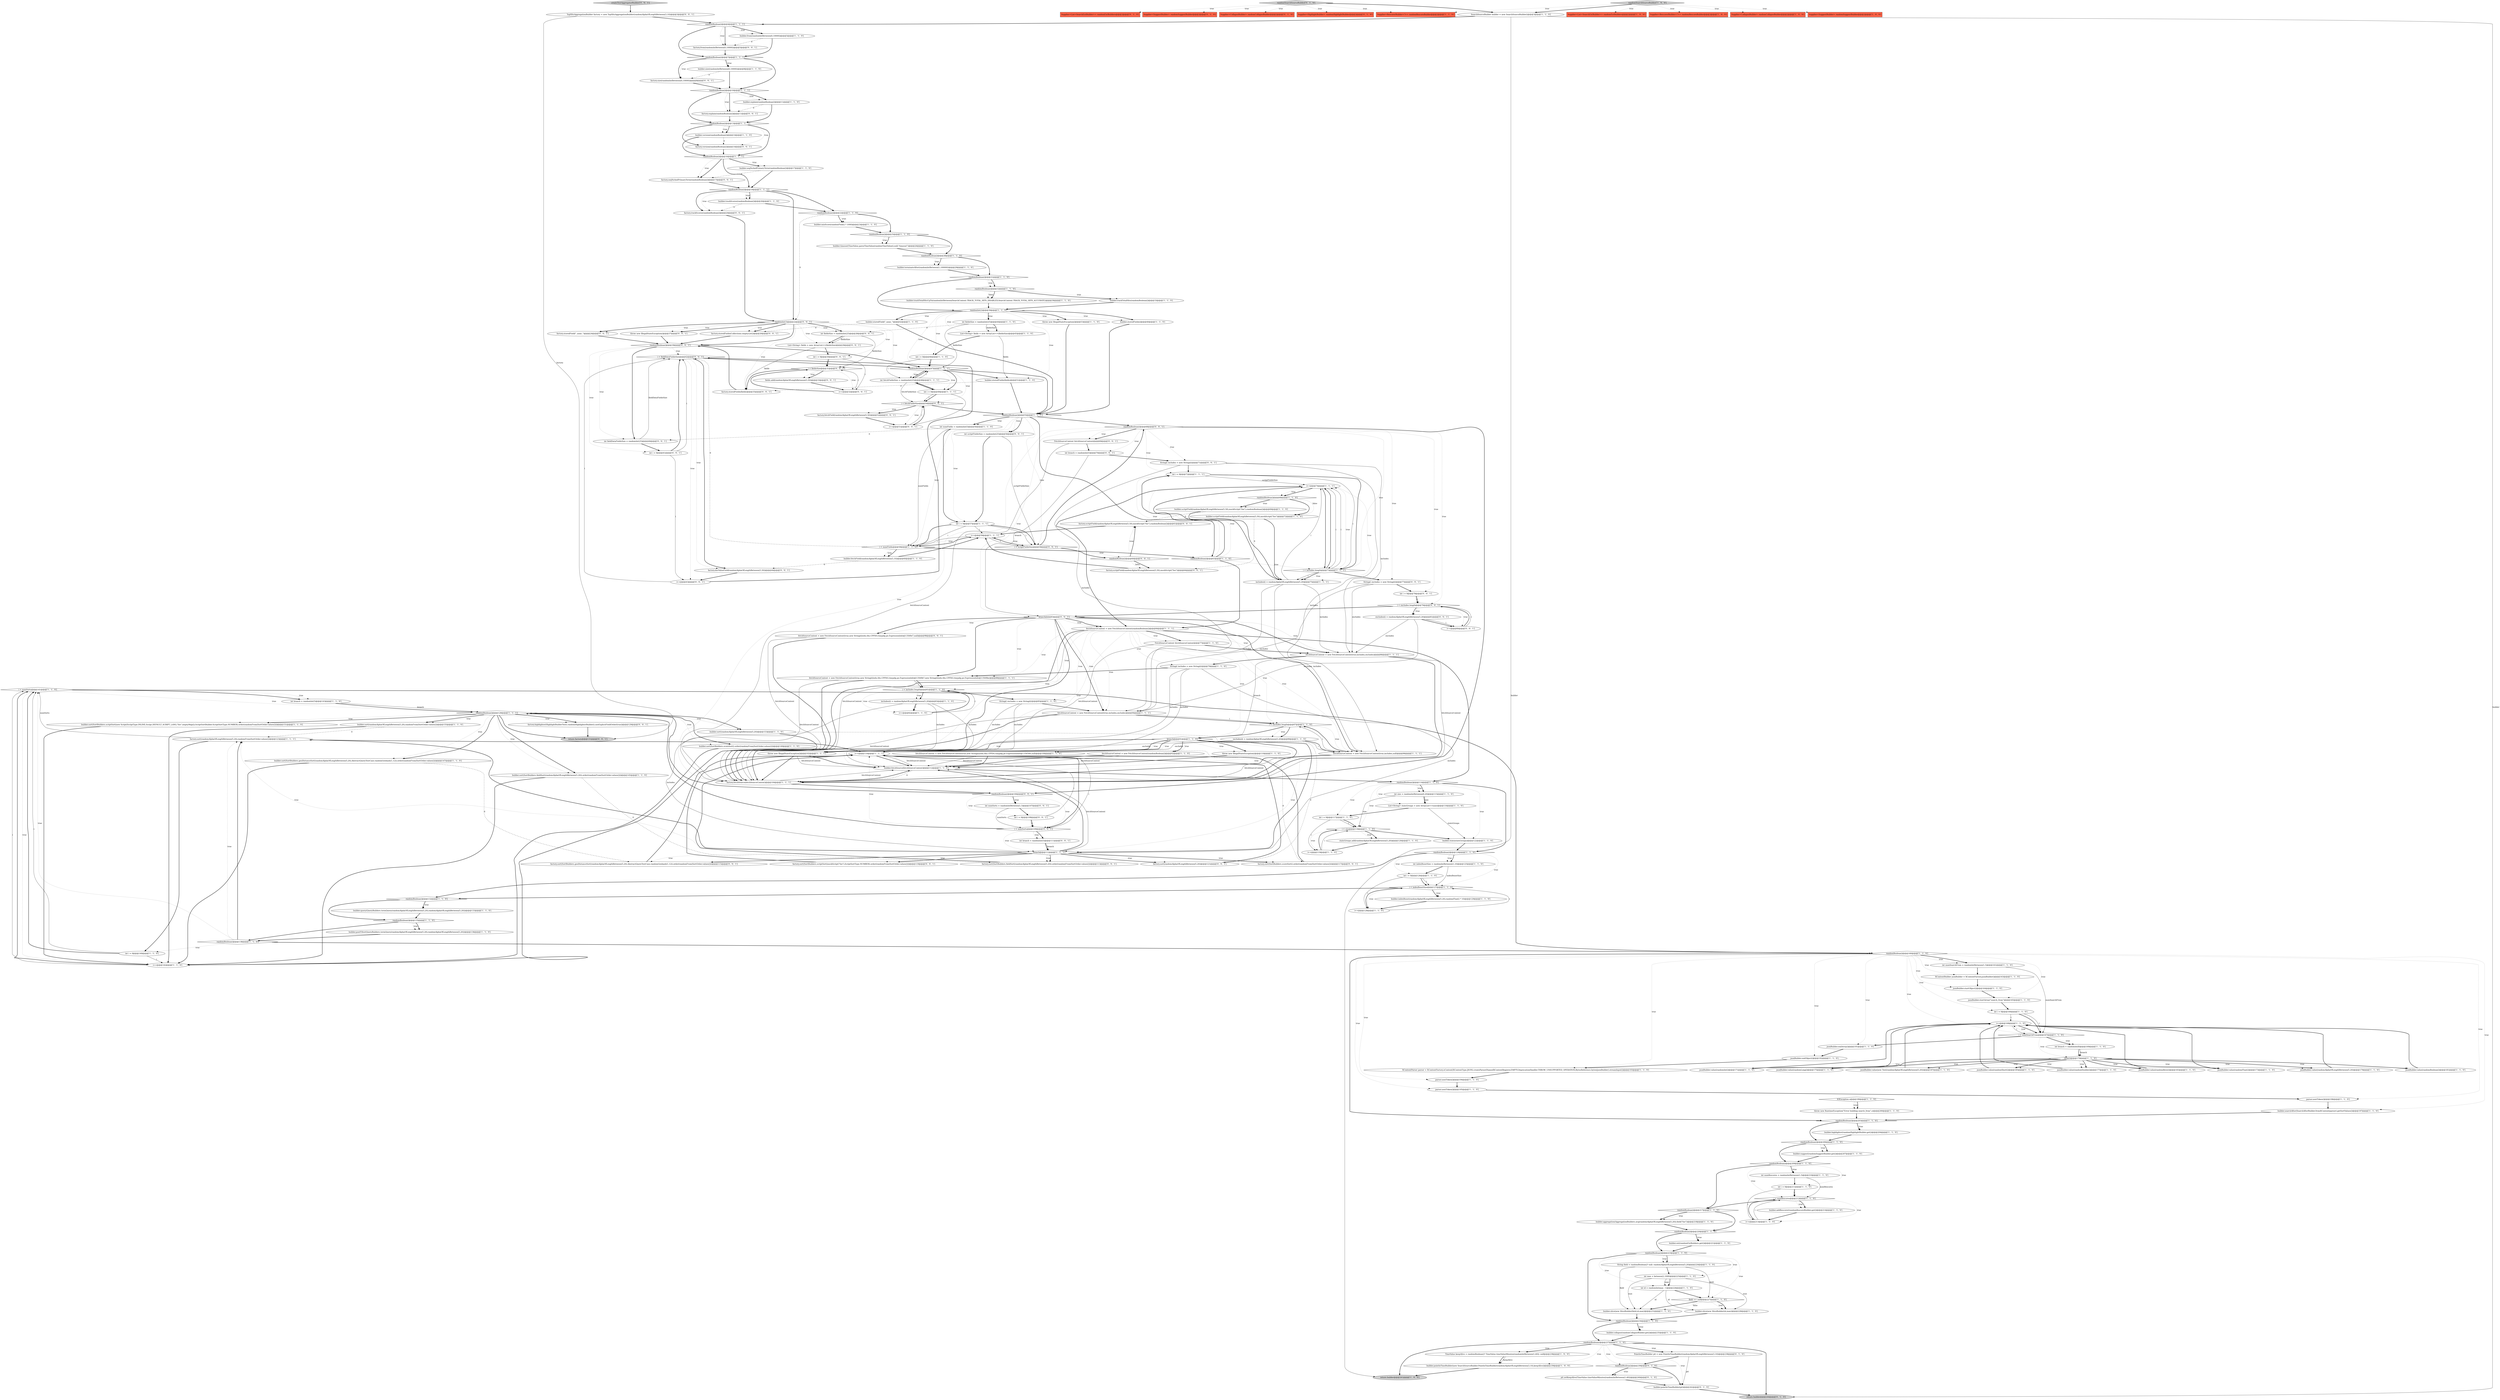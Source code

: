 digraph {
2 [style = filled, label = "i < numSorts@@@141@@@['1', '1', '0']", fillcolor = white, shape = diamond image = "AAA0AAABBB1BBB"];
66 [style = filled, label = "return builder@@@241@@@['1', '0', '0']", fillcolor = lightgray, shape = ellipse image = "AAA0AAABBB1BBB"];
102 [style = filled, label = "int i = 0@@@117@@@['1', '1', '0']", fillcolor = white, shape = ellipse image = "AAA0AAABBB1BBB"];
8 [style = filled, label = "jsonBuilder.value(randomShort())@@@185@@@['1', '1', '0']", fillcolor = white, shape = ellipse image = "AAA0AAABBB1BBB"];
80 [style = filled, label = "randomBoolean()@@@203@@@['1', '1', '0']", fillcolor = white, shape = diamond image = "AAA0AAABBB1BBB"];
108 [style = filled, label = "builder.timeout(TimeValue.parseTimeValue(randomTimeValue(),null,\"timeout\"))@@@26@@@['1', '1', '0']", fillcolor = white, shape = ellipse image = "AAA0AAABBB1BBB"];
90 [style = filled, label = "includes(i( = randomAlphaOfLengthBetween(5,20)@@@83@@@['1', '1', '0']", fillcolor = white, shape = ellipse image = "AAA0AAABBB1BBB"];
184 [style = filled, label = "throw new IllegalStateException()@@@37@@@['0', '0', '1']", fillcolor = white, shape = ellipse image = "AAA0AAABBB3BBB"];
52 [style = filled, label = "builder.explain(randomBoolean())@@@11@@@['1', '1', '0']", fillcolor = white, shape = ellipse image = "AAA0AAABBB1BBB"];
63 [style = filled, label = "int i = 0@@@72@@@['1', '1', '1']", fillcolor = white, shape = ellipse image = "AAA0AAABBB1BBB"];
164 [style = filled, label = "Supplier<HighlightBuilder> randomHighlightBuilder@@@2@@@['0', '1', '0']", fillcolor = tomato, shape = box image = "AAA0AAABBB2BBB"];
101 [style = filled, label = "throw new IllegalStateException()@@@110@@@['1', '1', '0']", fillcolor = white, shape = ellipse image = "AAA0AAABBB1BBB"];
157 [style = filled, label = "randomBoolean()@@@138@@@['1', '1', '0']", fillcolor = white, shape = diamond image = "AAA0AAABBB1BBB"];
148 [style = filled, label = "randomBoolean()@@@55@@@['1', '1', '1']", fillcolor = white, shape = diamond image = "AAA0AAABBB1BBB"];
31 [style = filled, label = "randomBoolean()@@@13@@@['1', '1', '1']", fillcolor = white, shape = diamond image = "AAA0AAABBB1BBB"];
142 [style = filled, label = "jsonBuilder.endArray()@@@191@@@['1', '1', '0']", fillcolor = white, shape = ellipse image = "AAA0AAABBB1BBB"];
105 [style = filled, label = "branch@@@91@@@['1', '1', '0']", fillcolor = white, shape = diamond image = "AAA0AAABBB1BBB"];
141 [style = filled, label = "List<String> statsGroups = new ArrayList<>(size)@@@116@@@['1', '1', '0']", fillcolor = white, shape = ellipse image = "AAA0AAABBB1BBB"];
70 [style = filled, label = "jsonBuilder.value(randomFloat())@@@173@@@['1', '1', '0']", fillcolor = white, shape = ellipse image = "AAA0AAABBB1BBB"];
193 [style = filled, label = "factory.sort(randomAlphaOfLengthBetween(5,20))@@@121@@@['0', '0', '1']", fillcolor = white, shape = ellipse image = "AAA0AAABBB3BBB"];
19 [style = filled, label = "int i = 0@@@211@@@['1', '1', '0']", fillcolor = white, shape = ellipse image = "AAA0AAABBB1BBB"];
171 [style = filled, label = "builder.pointInTimeBuilder(pit)@@@242@@@['0', '1', '0']", fillcolor = white, shape = ellipse image = "AAA1AAABBB2BBB"];
78 [style = filled, label = "i < size@@@118@@@['1', '1', '0']", fillcolor = white, shape = diamond image = "AAA0AAABBB1BBB"];
10 [style = filled, label = "builder.sort(SortBuilders.scriptSort(new Script(ScriptType.INLINE,Script.DEFAULT_SCRIPT_LANG,\"foo\",emptyMap()),ScriptSortBuilder.ScriptSortType.NUMBER).order(randomFrom(SortOrder.values())))@@@151@@@['1', '1', '0']", fillcolor = white, shape = ellipse image = "AAA0AAABBB1BBB"];
194 [style = filled, label = "int fieldsSize = randomInt(25)@@@28@@@['0', '0', '1']", fillcolor = white, shape = ellipse image = "AAA0AAABBB3BBB"];
43 [style = filled, label = "i++@@@59@@@['1', '1', '1']", fillcolor = white, shape = ellipse image = "AAA0AAABBB1BBB"];
181 [style = filled, label = "factory.storedFields(fields)@@@35@@@['0', '0', '1']", fillcolor = white, shape = ellipse image = "AAA0AAABBB3BBB"];
173 [style = filled, label = "excludes(i( = randomAlphaOfLengthBetween(5,20)@@@81@@@['0', '0', '1']", fillcolor = white, shape = ellipse image = "AAA0AAABBB3BBB"];
18 [style = filled, label = "builder.fetchSource(fetchSourceContext)@@@112@@@['1', '1', '0']", fillcolor = white, shape = ellipse image = "AAA0AAABBB1BBB"];
199 [style = filled, label = "randomBoolean()@@@68@@@['0', '0', '1']", fillcolor = white, shape = diamond image = "AAA0AAABBB3BBB"];
71 [style = filled, label = "parser.nextToken()@@@195@@@['1', '1', '0']", fillcolor = white, shape = ellipse image = "AAA0AAABBB1BBB"];
124 [style = filled, label = "fetchSourceContext = new FetchSourceContext(randomBoolean())@@@84@@@['1', '1', '1']", fillcolor = white, shape = ellipse image = "AAA0AAABBB1BBB"];
180 [style = filled, label = "i < fieldDataFieldsSize@@@42@@@['0', '0', '1']", fillcolor = white, shape = diamond image = "AAA0AAABBB3BBB"];
203 [style = filled, label = "factory.scriptField(randomAlphaOfLengthBetween(5,50),mockScript(\"foo\"))@@@64@@@['0', '0', '1']", fillcolor = white, shape = ellipse image = "AAA0AAABBB3BBB"];
216 [style = filled, label = "factory.docValueField(randomAlphaOfLengthBetween(5,50))@@@44@@@['0', '0', '1']", fillcolor = white, shape = ellipse image = "AAA0AAABBB3BBB"];
30 [style = filled, label = "randomBoolean()@@@10@@@['1', '1', '1']", fillcolor = white, shape = diamond image = "AAA0AAABBB1BBB"];
65 [style = filled, label = "randomBoolean()@@@220@@@['1', '1', '0']", fillcolor = white, shape = diamond image = "AAA0AAABBB1BBB"];
169 [style = filled, label = "randomSearchSourceBuilder['0', '1', '0']", fillcolor = lightgray, shape = diamond image = "AAA0AAABBB2BBB"];
29 [style = filled, label = "i < excludes.length@@@87@@@['1', '1', '0']", fillcolor = white, shape = diamond image = "AAA0AAABBB1BBB"];
226 [style = filled, label = "i++@@@32@@@['0', '0', '1']", fillcolor = white, shape = ellipse image = "AAA0AAABBB3BBB"];
119 [style = filled, label = "randomBoolean()@@@31@@@['1', '1', '0']", fillcolor = white, shape = diamond image = "AAA0AAABBB1BBB"];
91 [style = filled, label = "Supplier<List<SearchExtBuilder>> randomExtBuilders@@@2@@@['1', '0', '0']", fillcolor = tomato, shape = box image = "AAA0AAABBB1BBB"];
21 [style = filled, label = "int i = 0@@@166@@@['1', '1', '0']", fillcolor = white, shape = ellipse image = "AAA0AAABBB1BBB"];
98 [style = filled, label = "randomBoolean()@@@128@@@['1', '1', '1']", fillcolor = white, shape = diamond image = "AAA0AAABBB1BBB"];
150 [style = filled, label = "builder.addRescorer(randomRescoreBuilder.get())@@@214@@@['1', '1', '0']", fillcolor = white, shape = ellipse image = "AAA0AAABBB1BBB"];
67 [style = filled, label = "builder.trackTotalHits(randomBoolean())@@@33@@@['1', '1', '0']", fillcolor = white, shape = ellipse image = "AAA0AAABBB1BBB"];
162 [style = filled, label = "PointInTimeBuilder pit = new PointInTimeBuilder(randomAlphaOfLengthBetween(3,10))@@@238@@@['0', '1', '0']", fillcolor = white, shape = ellipse image = "AAA0AAABBB2BBB"];
188 [style = filled, label = "int branch = randomInt(5)@@@70@@@['0', '0', '1']", fillcolor = white, shape = ellipse image = "AAA0AAABBB3BBB"];
121 [style = filled, label = "randomBoolean()@@@19@@@['1', '1', '1']", fillcolor = white, shape = diamond image = "AAA0AAABBB1BBB"];
200 [style = filled, label = "fields.add(randomAlphaOfLengthBetween(5,50))@@@33@@@['0', '0', '1']", fillcolor = white, shape = ellipse image = "AAA0AAABBB3BBB"];
9 [style = filled, label = "fetchSourceContext = new FetchSourceContext(true,includes,excludes)@@@86@@@['1', '1', '1']", fillcolor = white, shape = ellipse image = "AAA0AAABBB1BBB"];
212 [style = filled, label = "fetchSourceContext = new FetchSourceContext(true,new String((((edu.fdu.CPPDG.tinypdg.pe.ExpressionInfo@13569e7,null)@@@98@@@['0', '0', '1']", fillcolor = white, shape = ellipse image = "AAA0AAABBB3BBB"];
53 [style = filled, label = "randomBoolean()@@@209@@@['1', '1', '0']", fillcolor = white, shape = diamond image = "AAA0AAABBB1BBB"];
72 [style = filled, label = "randomBoolean()@@@47@@@['1', '1', '1']", fillcolor = white, shape = diamond image = "AAA0AAABBB1BBB"];
68 [style = filled, label = "randomBoolean()@@@237@@@['1', '1', '0']", fillcolor = white, shape = diamond image = "AAA0AAABBB1BBB"];
187 [style = filled, label = "factory.storedFields(Collections.emptyList())@@@26@@@['0', '0', '1']", fillcolor = white, shape = ellipse image = "AAA0AAABBB3BBB"];
47 [style = filled, label = "builder.suggest(randomSuggestBuilder.get())@@@207@@@['1', '1', '0']", fillcolor = white, shape = ellipse image = "AAA0AAABBB1BBB"];
146 [style = filled, label = "builder.from(randomIntBetween(0,10000))@@@5@@@['1', '1', '0']", fillcolor = white, shape = ellipse image = "AAA0AAABBB1BBB"];
166 [style = filled, label = "Supplier<List<SearchExtBuilder>> randomExtBuilders@@@2@@@['0', '1', '0']", fillcolor = tomato, shape = box image = "AAA0AAABBB2BBB"];
137 [style = filled, label = "int branch = randomInt(8)@@@169@@@['1', '1', '0']", fillcolor = white, shape = ellipse image = "AAA0AAABBB1BBB"];
139 [style = filled, label = "builder.version(randomBoolean())@@@14@@@['1', '1', '0']", fillcolor = white, shape = ellipse image = "AAA0AAABBB1BBB"];
175 [style = filled, label = "int fieldDataFieldsSize = randomInt(25)@@@40@@@['0', '0', '1']", fillcolor = white, shape = ellipse image = "AAA0AAABBB3BBB"];
197 [style = filled, label = "factory.fetchField(randomAlphaOfLengthBetween(5,50))@@@52@@@['0', '0', '1']", fillcolor = white, shape = ellipse image = "AAA0AAABBB3BBB"];
92 [style = filled, label = "randomBoolean()@@@68@@@['1', '1', '0']", fillcolor = white, shape = diamond image = "AAA0AAABBB1BBB"];
145 [style = filled, label = "builder.sort(randomAlphaOfLengthBetween(5,20),randomFrom(SortOrder.values()))@@@155@@@['1', '1', '0']", fillcolor = white, shape = ellipse image = "AAA0AAABBB1BBB"];
46 [style = filled, label = "throw new RuntimeException(\"Error building search_from\",e)@@@200@@@['1', '1', '0']", fillcolor = white, shape = ellipse image = "AAA0AAABBB1BBB"];
198 [style = filled, label = "factory.sort(SortBuilders.scoreSort().order(randomFrom(SortOrder.values())))@@@117@@@['0', '0', '1']", fillcolor = white, shape = ellipse image = "AAA0AAABBB3BBB"];
32 [style = filled, label = "Supplier<RescorerBuilder<?>> randomRescoreBuilder@@@2@@@['1', '0', '0']", fillcolor = tomato, shape = box image = "AAA0AAABBB1BBB"];
131 [style = filled, label = "jsonBuilder.value(randomDouble())@@@177@@@['1', '1', '0']", fillcolor = white, shape = ellipse image = "AAA0AAABBB1BBB"];
85 [style = filled, label = "XContentParser parser = XContentFactory.xContent(XContentType.JSON).createParser(NamedXContentRegistry.EMPTY,DeprecationHandler.THROW_UNSUPPORTED_OPERATION,BytesReference.bytes(jsonBuilder).streamInput())@@@193@@@['1', '1', '0']", fillcolor = white, shape = ellipse image = "AAA0AAABBB1BBB"];
135 [style = filled, label = "List<String> fields = new ArrayList<>(fieldsSize)@@@45@@@['1', '1', '0']", fillcolor = white, shape = ellipse image = "AAA0AAABBB1BBB"];
144 [style = filled, label = "randomBoolean()@@@135@@@['1', '1', '0']", fillcolor = white, shape = diamond image = "AAA0AAABBB1BBB"];
224 [style = filled, label = "int numSorts = randomIntBetween(1,5)@@@107@@@['0', '0', '1']", fillcolor = white, shape = ellipse image = "AAA0AAABBB3BBB"];
215 [style = filled, label = "return factory@@@131@@@['0', '0', '1']", fillcolor = lightgray, shape = ellipse image = "AAA0AAABBB3BBB"];
84 [style = filled, label = "randomBoolean()@@@7@@@['1', '1', '1']", fillcolor = white, shape = diamond image = "AAA0AAABBB1BBB"];
60 [style = filled, label = "fetchSourceContext = new FetchSourceContext(true,includes,excludes)@@@94@@@['1', '1', '1']", fillcolor = white, shape = ellipse image = "AAA0AAABBB1BBB"];
1 [style = filled, label = "i++@@@110@@@['1', '1', '1']", fillcolor = white, shape = ellipse image = "AAA0AAABBB1BBB"];
167 [style = filled, label = "randomBoolean()@@@239@@@['0', '1', '0']", fillcolor = white, shape = diamond image = "AAA0AAABBB2BBB"];
48 [style = filled, label = "int fetchFieldsSize = randomInt(25)@@@48@@@['1', '1', '1']", fillcolor = white, shape = ellipse image = "AAA0AAABBB1BBB"];
100 [style = filled, label = "XContentBuilder jsonBuilder = XContentFactory.jsonBuilder()@@@163@@@['1', '1', '0']", fillcolor = white, shape = ellipse image = "AAA0AAABBB1BBB"];
223 [style = filled, label = "i++@@@80@@@['0', '0', '1']", fillcolor = white, shape = ellipse image = "AAA0AAABBB3BBB"];
42 [style = filled, label = "randomBoolean()@@@132@@@['1', '1', '0']", fillcolor = white, shape = diamond image = "AAA0AAABBB1BBB"];
182 [style = filled, label = "factory.seqNoAndPrimaryTerm(randomBoolean())@@@17@@@['0', '0', '1']", fillcolor = white, shape = ellipse image = "AAA0AAABBB3BBB"];
11 [style = filled, label = "builder.trackTotalHitsUpTo(randomIntBetween(SearchContext.TRACK_TOTAL_HITS_DISABLED,SearchContext.TRACK_TOTAL_HITS_ACCURATE))@@@36@@@['1', '1', '0']", fillcolor = white, shape = ellipse image = "AAA0AAABBB1BBB"];
73 [style = filled, label = "int id = randomInt(max - 1)@@@226@@@['1', '1', '0']", fillcolor = white, shape = ellipse image = "AAA0AAABBB1BBB"];
118 [style = filled, label = "i++@@@142@@@['1', '1', '0']", fillcolor = white, shape = ellipse image = "AAA0AAABBB1BBB"];
37 [style = filled, label = "String(( excludes = new String((((@@@85@@@['1', '1', '0']", fillcolor = white, shape = ellipse image = "AAA0AAABBB1BBB"];
213 [style = filled, label = "String(( includes = new String((((@@@71@@@['0', '0', '1']", fillcolor = white, shape = ellipse image = "AAA0AAABBB3BBB"];
225 [style = filled, label = "randomBoolean()@@@39@@@['0', '0', '1']", fillcolor = white, shape = diamond image = "AAA0AAABBB3BBB"];
185 [style = filled, label = "int scriptFieldsSize = randomInt(25)@@@56@@@['0', '0', '1']", fillcolor = white, shape = ellipse image = "AAA0AAABBB3BBB"];
26 [style = filled, label = "int numSearchFrom = randomIntBetween(1,5)@@@161@@@['1', '1', '0']", fillcolor = white, shape = ellipse image = "AAA0AAABBB1BBB"];
95 [style = filled, label = "IOException e@@@199@@@['1', '1', '0']", fillcolor = white, shape = diamond image = "AAA0AAABBB1BBB"];
130 [style = filled, label = "builder.postFilter(QueryBuilders.termQuery(randomAlphaOfLengthBetween(5,20),randomAlphaOfLengthBetween(5,20)))@@@136@@@['1', '1', '0']", fillcolor = white, shape = ellipse image = "AAA0AAABBB1BBB"];
177 [style = filled, label = "factory.sort(SortBuilders.geoDistanceSort(randomAlphaOfLengthBetween(5,20),AbstractQueryTestCase.randomGeohash(1,12)).order(randomFrom(SortOrder.values())))@@@115@@@['0', '0', '1']", fillcolor = white, shape = ellipse image = "AAA0AAABBB3BBB"];
126 [style = filled, label = "builder.scriptField(randomAlphaOfLengthBetween(5,50),mockScript(\"foo\"),randomBoolean())@@@69@@@['1', '1', '0']", fillcolor = white, shape = ellipse image = "AAA0AAABBB1BBB"];
195 [style = filled, label = "i++@@@51@@@['0', '0', '1']", fillcolor = white, shape = ellipse image = "AAA0AAABBB3BBB"];
196 [style = filled, label = "branch@@@83@@@['0', '0', '1']", fillcolor = white, shape = diamond image = "AAA0AAABBB3BBB"];
129 [style = filled, label = "Supplier<RescorerBuilder<?>> randomRescoreBuilder@@@2@@@['1', '1', '0']", fillcolor = tomato, shape = box image = "AAA0AAABBB1BBB"];
117 [style = filled, label = "builder.pointInTimeBuilder(new SearchSourceBuilder.PointInTimeBuilder(randomAlphaOfLengthBetween(3,10),keepAlive))@@@239@@@['1', '0', '0']", fillcolor = white, shape = ellipse image = "AAA0AAABBB1BBB"];
94 [style = filled, label = "int i = 0@@@126@@@['1', '1', '0']", fillcolor = white, shape = ellipse image = "AAA0AAABBB1BBB"];
202 [style = filled, label = "TopHitsAggregationBuilder factory = new TopHitsAggregationBuilder(randomAlphaOfLengthBetween(3,10))@@@3@@@['0', '0', '1']", fillcolor = white, shape = ellipse image = "AAA0AAABBB3BBB"];
165 [style = filled, label = "Supplier<SuggestBuilder> randomSuggestBuilder@@@2@@@['0', '1', '0']", fillcolor = tomato, shape = box image = "AAA0AAABBB2BBB"];
160 [style = filled, label = "i < numRescores@@@212@@@['1', '1', '0']", fillcolor = white, shape = diamond image = "AAA0AAABBB1BBB"];
156 [style = filled, label = "builder.seqNoAndPrimaryTerm(randomBoolean())@@@17@@@['1', '1', '0']", fillcolor = white, shape = ellipse image = "AAA0AAABBB1BBB"];
33 [style = filled, label = "randomSearchSourceBuilder['1', '0', '0']", fillcolor = lightgray, shape = diamond image = "AAA0AAABBB1BBB"];
0 [style = filled, label = "randomBoolean()@@@22@@@['1', '1', '0']", fillcolor = white, shape = diamond image = "AAA0AAABBB1BBB"];
183 [style = filled, label = "factory.explain(randomBoolean())@@@11@@@['0', '0', '1']", fillcolor = white, shape = ellipse image = "AAA0AAABBB3BBB"];
206 [style = filled, label = "factory.size(randomIntBetween(0,10000))@@@8@@@['0', '0', '1']", fillcolor = white, shape = ellipse image = "AAA0AAABBB3BBB"];
147 [style = filled, label = "FetchSourceContext fetchSourceContext@@@77@@@['1', '1', '0']", fillcolor = white, shape = ellipse image = "AAA0AAABBB1BBB"];
178 [style = filled, label = "String(( excludes = new String((((@@@77@@@['0', '0', '1']", fillcolor = white, shape = ellipse image = "AAA0AAABBB3BBB"];
77 [style = filled, label = "jsonBuilder.value(randomByte())@@@183@@@['1', '1', '0']", fillcolor = white, shape = ellipse image = "AAA0AAABBB1BBB"];
75 [style = filled, label = "builder.terminateAfter(randomIntBetween(1,100000))@@@29@@@['1', '1', '0']", fillcolor = white, shape = ellipse image = "AAA0AAABBB1BBB"];
22 [style = filled, label = "jsonBuilder.value(randomAlphaOfLengthBetween(5,20))@@@179@@@['1', '1', '0']", fillcolor = white, shape = ellipse image = "AAA0AAABBB1BBB"];
214 [style = filled, label = "i < fetchFieldsSize@@@50@@@['0', '0', '1']", fillcolor = white, shape = diamond image = "AAA0AAABBB3BBB"];
143 [style = filled, label = "randomBoolean()@@@114@@@['1', '1', '0']", fillcolor = white, shape = diamond image = "AAA0AAABBB1BBB"];
56 [style = filled, label = "parser.nextToken()@@@196@@@['1', '1', '0']", fillcolor = white, shape = ellipse image = "AAA0AAABBB1BBB"];
51 [style = filled, label = "factory.sort(randomAlphaOfLengthBetween(5,20),randomFrom(SortOrder.values()))@@@123@@@['1', '1', '1']", fillcolor = white, shape = ellipse image = "AAA0AAABBB1BBB"];
170 [style = filled, label = "pit.setKeepAlive(TimeValue.timeValueMinutes(randomIntBetween(1,60)))@@@240@@@['0', '1', '0']", fillcolor = white, shape = ellipse image = "AAA1AAABBB2BBB"];
221 [style = filled, label = "int branch = randomInt(5)@@@111@@@['0', '0', '1']", fillcolor = white, shape = ellipse image = "AAA0AAABBB3BBB"];
218 [style = filled, label = "int i = 0@@@108@@@['0', '0', '1']", fillcolor = white, shape = ellipse image = "AAA0AAABBB3BBB"];
186 [style = filled, label = "int i = 0@@@78@@@['0', '0', '1']", fillcolor = white, shape = ellipse image = "AAA0AAABBB3BBB"];
140 [style = filled, label = "throw new IllegalStateException()@@@53@@@['1', '1', '0']", fillcolor = white, shape = ellipse image = "AAA0AAABBB1BBB"];
15 [style = filled, label = "builder.query(QueryBuilders.termQuery(randomAlphaOfLengthBetween(5,20),randomAlphaOfLengthBetween(5,20)))@@@133@@@['1', '1', '0']", fillcolor = white, shape = ellipse image = "AAA0AAABBB1BBB"];
49 [style = filled, label = "i++@@@74@@@['1', '1', '1']", fillcolor = white, shape = ellipse image = "AAA0AAABBB1BBB"];
219 [style = filled, label = "i++@@@43@@@['0', '0', '1']", fillcolor = white, shape = ellipse image = "AAA0AAABBB3BBB"];
4 [style = filled, label = "branch@@@170@@@['1', '1', '0']", fillcolor = white, shape = diamond image = "AAA0AAABBB1BBB"];
81 [style = filled, label = "SearchSourceBuilder builder = new SearchSourceBuilder()@@@3@@@['1', '1', '0']", fillcolor = white, shape = ellipse image = "AAA0AAABBB1BBB"];
89 [style = filled, label = "jsonBuilder.startObject()@@@164@@@['1', '1', '0']", fillcolor = white, shape = ellipse image = "AAA0AAABBB1BBB"];
161 [style = filled, label = "throw new IllegalStateException()@@@102@@@['1', '1', '1']", fillcolor = white, shape = ellipse image = "AAA0AAABBB1BBB"];
172 [style = filled, label = "i < scriptFieldsSize@@@58@@@['0', '0', '1']", fillcolor = white, shape = diamond image = "AAA0AAABBB3BBB"];
59 [style = filled, label = "builder.storedFields()@@@40@@@['1', '1', '0']", fillcolor = white, shape = ellipse image = "AAA0AAABBB1BBB"];
40 [style = filled, label = "builder.size(randomIntBetween(0,10000))@@@8@@@['1', '1', '0']", fillcolor = white, shape = ellipse image = "AAA0AAABBB1BBB"];
132 [style = filled, label = "builder.aggregation(AggregationBuilders.avg(randomAlphaOfLengthBetween(5,20)).field(\"foo\"))@@@218@@@['1', '1', '0']", fillcolor = white, shape = ellipse image = "AAA0AAABBB1BBB"];
176 [style = filled, label = "int i = 0@@@30@@@['0', '0', '1']", fillcolor = white, shape = ellipse image = "AAA0AAABBB3BBB"];
24 [style = filled, label = "randomBoolean()@@@32@@@['1', '1', '0']", fillcolor = white, shape = diamond image = "AAA0AAABBB1BBB"];
12 [style = filled, label = "Supplier<CollapseBuilder> randomCollapseBuilder@@@2@@@['1', '0', '0']", fillcolor = tomato, shape = box image = "AAA0AAABBB1BBB"];
7 [style = filled, label = "int numFields = randomInt(5)@@@56@@@['1', '1', '0']", fillcolor = white, shape = ellipse image = "AAA0AAABBB1BBB"];
192 [style = filled, label = "FetchSourceContext fetchSourceContext@@@69@@@['0', '0', '1']", fillcolor = white, shape = ellipse image = "AAA0AAABBB3BBB"];
152 [style = filled, label = "randomBoolean()@@@217@@@['1', '1', '0']", fillcolor = white, shape = diamond image = "AAA0AAABBB1BBB"];
25 [style = filled, label = "int branch = randomInt(5)@@@143@@@['1', '1', '0']", fillcolor = white, shape = ellipse image = "AAA0AAABBB1BBB"];
127 [style = filled, label = "randomBoolean()@@@160@@@['1', '1', '0']", fillcolor = white, shape = diamond image = "AAA0AAABBB1BBB"];
174 [style = filled, label = "factory.highlighter(HighlightBuilderTests.randomHighlighterBuilder().useExplicitFieldOrder(true))@@@129@@@['0', '0', '1']", fillcolor = white, shape = ellipse image = "AAA0AAABBB3BBB"];
227 [style = filled, label = "factory.trackScores(randomBoolean())@@@20@@@['0', '0', '1']", fillcolor = white, shape = ellipse image = "AAA0AAABBB3BBB"];
115 [style = filled, label = "jsonBuilder.value(randomBoolean())@@@181@@@['1', '1', '0']", fillcolor = white, shape = ellipse image = "AAA0AAABBB1BBB"];
82 [style = filled, label = "branch@@@112@@@['1', '1', '1']", fillcolor = white, shape = diamond image = "AAA0AAABBB1BBB"];
179 [style = filled, label = "randomInt(3)@@@22@@@['0', '0', '1']", fillcolor = white, shape = diamond image = "AAA0AAABBB3BBB"];
87 [style = filled, label = "jsonBuilder.value(randomInt())@@@171@@@['1', '1', '0']", fillcolor = white, shape = ellipse image = "AAA0AAABBB1BBB"];
217 [style = filled, label = "factory.sort(SortBuilders.scriptSort(mockScript(\"foo\"),ScriptSortType.NUMBER).order(randomFrom(SortOrder.values())))@@@119@@@['0', '0', '1']", fillcolor = white, shape = ellipse image = "AAA0AAABBB3BBB"];
61 [style = filled, label = "randomBoolean()@@@4@@@['1', '1', '1']", fillcolor = white, shape = diamond image = "AAA0AAABBB1BBB"];
44 [style = filled, label = "int numRescores = randomIntBetween(1,5)@@@210@@@['1', '1', '0']", fillcolor = white, shape = ellipse image = "AAA0AAABBB1BBB"];
76 [style = filled, label = "builder.scriptField(randomAlphaOfLengthBetween(5,50),mockScript(\"foo\"))@@@72@@@['1', '1', '0']", fillcolor = white, shape = ellipse image = "AAA0AAABBB1BBB"];
136 [style = filled, label = "int indexBoostSize = randomIntBetween(1,10)@@@125@@@['1', '1', '0']", fillcolor = white, shape = ellipse image = "AAA0AAABBB1BBB"];
123 [style = filled, label = "i < numFields@@@58@@@['1', '1', '0']", fillcolor = white, shape = diamond image = "AAA0AAABBB1BBB"];
220 [style = filled, label = "int i = 0@@@41@@@['0', '0', '1']", fillcolor = white, shape = ellipse image = "AAA0AAABBB3BBB"];
128 [style = filled, label = "i < includes.length@@@73@@@['1', '1', '1']", fillcolor = white, shape = diamond image = "AAA0AAABBB1BBB"];
154 [style = filled, label = "builder.collapse(randomCollapseBuilder.get())@@@235@@@['1', '1', '0']", fillcolor = white, shape = ellipse image = "AAA0AAABBB1BBB"];
3 [style = filled, label = "builder.highlighter(randomHighlightBuilder.get())@@@204@@@['1', '1', '0']", fillcolor = white, shape = ellipse image = "AAA0AAABBB1BBB"];
64 [style = filled, label = "i < indexBoostSize@@@127@@@['1', '1', '0']", fillcolor = white, shape = diamond image = "AAA0AAABBB1BBB"];
120 [style = filled, label = "jsonBuilder.value(randomLong())@@@175@@@['1', '1', '0']", fillcolor = white, shape = ellipse image = "AAA0AAABBB1BBB"];
96 [style = filled, label = "randomBoolean()@@@28@@@['1', '1', '0']", fillcolor = white, shape = diamond image = "AAA0AAABBB1BBB"];
45 [style = filled, label = "randomInt(2)@@@39@@@['1', '1', '0']", fillcolor = white, shape = diamond image = "AAA0AAABBB1BBB"];
158 [style = filled, label = "includes(i( = randomAlphaOfLengthBetween(5,20)@@@75@@@['1', '1', '1']", fillcolor = white, shape = ellipse image = "AAA0AAABBB1BBB"];
163 [style = filled, label = "return builder@@@244@@@['0', '1', '0']", fillcolor = lightgray, shape = ellipse image = "AAA0AAABBB2BBB"];
210 [style = filled, label = "factory.scriptField(randomAlphaOfLengthBetween(5,50),mockScript(\"foo\"),randomBoolean())@@@61@@@['0', '0', '1']", fillcolor = white, shape = ellipse image = "AAA0AAABBB3BBB"];
153 [style = filled, label = "builder.sort(randomAlphaOfLengthBetween(5,20))@@@153@@@['1', '1', '0']", fillcolor = white, shape = ellipse image = "AAA0AAABBB1BBB"];
168 [style = filled, label = "Supplier<CollapseBuilder> randomCollapseBuilder@@@2@@@['0', '1', '0']", fillcolor = tomato, shape = box image = "AAA0AAABBB2BBB"];
211 [style = filled, label = "i < excludes.length@@@79@@@['0', '0', '1']", fillcolor = white, shape = diamond image = "AAA0AAABBB3BBB"];
191 [style = filled, label = "createTestAggregatorBuilder['0', '0', '1']", fillcolor = lightgray, shape = diamond image = "AAA0AAABBB3BBB"];
5 [style = filled, label = "i++@@@213@@@['1', '1', '0']", fillcolor = white, shape = ellipse image = "AAA0AAABBB1BBB"];
93 [style = filled, label = "int i = 0@@@49@@@['1', '1', '1']", fillcolor = white, shape = ellipse image = "AAA0AAABBB1BBB"];
116 [style = filled, label = "int fieldsSize = randomInt(25)@@@44@@@['1', '1', '0']", fillcolor = white, shape = ellipse image = "AAA0AAABBB1BBB"];
122 [style = filled, label = "fetchSourceContext = new FetchSourceContext(true,new String((((edu.fdu.CPPDG.tinypdg.pe.ExpressionInfo@1356566,null)@@@106@@@['1', '1', '0']", fillcolor = white, shape = ellipse image = "AAA0AAABBB1BBB"];
189 [style = filled, label = "i < fieldsSize@@@31@@@['0', '0', '1']", fillcolor = white, shape = diamond image = "AAA0AAABBB3BBB"];
106 [style = filled, label = "builder.indexBoost(randomAlphaOfLengthBetween(5,20),randomFloat() * 10)@@@129@@@['1', '1', '0']", fillcolor = white, shape = ellipse image = "AAA0AAABBB1BBB"];
55 [style = filled, label = "parser.nextToken()@@@194@@@['1', '1', '0']", fillcolor = white, shape = ellipse image = "AAA0AAABBB1BBB"];
104 [style = filled, label = "field == null@@@227@@@['1', '1', '0']", fillcolor = white, shape = diamond image = "AAA0AAABBB1BBB"];
205 [style = filled, label = "factory.sort(SortBuilders.fieldSort(randomAlphaOfLengthBetween(5,20)).order(randomFrom(SortOrder.values())))@@@113@@@['0', '0', '1']", fillcolor = white, shape = ellipse image = "AAA0AAABBB3BBB"];
62 [style = filled, label = "int i = 0@@@140@@@['1', '1', '0']", fillcolor = white, shape = ellipse image = "AAA0AAABBB1BBB"];
13 [style = filled, label = "i++@@@168@@@['1', '1', '0']", fillcolor = white, shape = ellipse image = "AAA0AAABBB1BBB"];
34 [style = filled, label = "int i = 0@@@46@@@['1', '1', '0']", fillcolor = white, shape = ellipse image = "AAA0AAABBB1BBB"];
74 [style = filled, label = "randomBoolean()@@@206@@@['1', '1', '0']", fillcolor = white, shape = diamond image = "AAA0AAABBB1BBB"];
86 [style = filled, label = "builder.minScore(randomFloat() * 1000)@@@23@@@['1', '1', '0']", fillcolor = white, shape = ellipse image = "AAA0AAABBB1BBB"];
138 [style = filled, label = "fetchSourceContext = new FetchSourceContext(randomBoolean())@@@92@@@['1', '1', '0']", fillcolor = white, shape = ellipse image = "AAA0AAABBB1BBB"];
20 [style = filled, label = "randomBoolean()@@@25@@@['1', '1', '0']", fillcolor = white, shape = diamond image = "AAA0AAABBB1BBB"];
88 [style = filled, label = "fetchSourceContext = new FetchSourceContext(true,includes,null)@@@96@@@['1', '1', '1']", fillcolor = white, shape = ellipse image = "AAA0AAABBB1BBB"];
155 [style = filled, label = "int i = 0@@@57@@@['1', '1', '1']", fillcolor = white, shape = ellipse image = "AAA0AAABBB1BBB"];
58 [style = filled, label = "randomBoolean()@@@223@@@['1', '1', '0']", fillcolor = white, shape = diamond image = "AAA0AAABBB1BBB"];
17 [style = filled, label = "int max = between(2,1000)@@@225@@@['1', '1', '0']", fillcolor = white, shape = ellipse image = "AAA0AAABBB1BBB"];
99 [style = filled, label = "i++@@@82@@@['1', '1', '0']", fillcolor = white, shape = ellipse image = "AAA0AAABBB1BBB"];
23 [style = filled, label = "builder.ext(randomExtBuilders.get())@@@221@@@['1', '1', '0']", fillcolor = white, shape = ellipse image = "AAA0AAABBB1BBB"];
35 [style = filled, label = "builder.fetchField(randomAlphaOfLengthBetween(5,10))@@@60@@@['1', '1', '0']", fillcolor = white, shape = ellipse image = "AAA0AAABBB1BBB"];
110 [style = filled, label = "randomBoolean()@@@63@@@['1', '1', '0']", fillcolor = white, shape = diamond image = "AAA0AAABBB1BBB"];
190 [style = filled, label = "randomBoolean()@@@106@@@['0', '0', '1']", fillcolor = white, shape = diamond image = "AAA0AAABBB3BBB"];
14 [style = filled, label = "builder.trackScores(randomBoolean())@@@20@@@['1', '1', '0']", fillcolor = white, shape = ellipse image = "AAA0AAABBB1BBB"];
209 [style = filled, label = "i < numSorts@@@109@@@['0', '0', '1']", fillcolor = white, shape = diamond image = "AAA0AAABBB3BBB"];
107 [style = filled, label = "jsonBuilder.value(new Text(randomAlphaOfLengthBetween(5,20)))@@@187@@@['1', '1', '0']", fillcolor = white, shape = ellipse image = "AAA0AAABBB1BBB"];
28 [style = filled, label = "builder.slice(new SliceBuilder(id,max))@@@228@@@['1', '1', '0']", fillcolor = white, shape = ellipse image = "AAA0AAABBB1BBB"];
125 [style = filled, label = "int size = randomIntBetween(0,20)@@@115@@@['1', '1', '0']", fillcolor = white, shape = ellipse image = "AAA0AAABBB1BBB"];
39 [style = filled, label = "jsonBuilder.endObject()@@@192@@@['1', '1', '0']", fillcolor = white, shape = ellipse image = "AAA0AAABBB1BBB"];
27 [style = filled, label = "TimeValue keepAlive = randomBoolean()? TimeValue.timeValueMinutes(randomIntBetween(1,60)): null@@@238@@@['1', '0', '0']", fillcolor = white, shape = ellipse image = "AAA0AAABBB1BBB"];
38 [style = filled, label = "i++@@@119@@@['1', '1', '0']", fillcolor = white, shape = ellipse image = "AAA0AAABBB1BBB"];
133 [style = filled, label = "statsGroups.add(randomAlphaOfLengthBetween(5,20))@@@120@@@['1', '1', '0']", fillcolor = white, shape = ellipse image = "AAA0AAABBB1BBB"];
41 [style = filled, label = "String(( includes = new String((((@@@79@@@['1', '1', '0']", fillcolor = white, shape = ellipse image = "AAA0AAABBB1BBB"];
16 [style = filled, label = "fetchSourceContext = new FetchSourceContext(true,new String((((edu.fdu.CPPDG.tinypdg.pe.ExpressionInfo@13569b7,new String((((edu.fdu.CPPDG.tinypdg.pe.ExpressionInfo@13569be)@@@88@@@['1', '1', '1']", fillcolor = white, shape = ellipse image = "AAA0AAABBB1BBB"];
69 [style = filled, label = "builder.slice(new SliceBuilder(field,id,max))@@@231@@@['1', '1', '0']", fillcolor = white, shape = ellipse image = "AAA0AAABBB1BBB"];
201 [style = filled, label = "factory.from(randomIntBetween(0,10000))@@@5@@@['0', '0', '1']", fillcolor = white, shape = ellipse image = "AAA0AAABBB3BBB"];
103 [style = filled, label = "excludes(i( = randomAlphaOfLengthBetween(5,20)@@@89@@@['1', '1', '0']", fillcolor = white, shape = ellipse image = "AAA0AAABBB1BBB"];
57 [style = filled, label = "String field = randomBoolean()? null: randomAlphaOfLengthBetween(5,20)@@@224@@@['1', '1', '0']", fillcolor = white, shape = ellipse image = "AAA0AAABBB1BBB"];
79 [style = filled, label = "builder.sort(SortBuilders.geoDistanceSort(randomAlphaOfLengthBetween(5,20),AbstractQueryTestCase.randomGeohash(1,12)).order(randomFrom(SortOrder.values())))@@@147@@@['1', '1', '0']", fillcolor = white, shape = ellipse image = "AAA0AAABBB1BBB"];
134 [style = filled, label = "randomBoolean()@@@124@@@['1', '1', '0']", fillcolor = white, shape = diamond image = "AAA0AAABBB1BBB"];
204 [style = filled, label = "randomBoolean()@@@60@@@['0', '0', '1']", fillcolor = white, shape = diamond image = "AAA0AAABBB3BBB"];
159 [style = filled, label = "i++@@@128@@@['1', '1', '0']", fillcolor = white, shape = ellipse image = "AAA0AAABBB1BBB"];
208 [style = filled, label = "List<String> fields = new ArrayList<>(fieldsSize)@@@29@@@['0', '0', '1']", fillcolor = white, shape = ellipse image = "AAA0AAABBB3BBB"];
111 [style = filled, label = "i < numSearchFrom@@@167@@@['1', '1', '0']", fillcolor = white, shape = diamond image = "AAA0AAABBB1BBB"];
54 [style = filled, label = "jsonBuilder.startArray(\"search_from\")@@@165@@@['1', '1', '0']", fillcolor = white, shape = ellipse image = "AAA0AAABBB1BBB"];
149 [style = filled, label = "i < includes.length@@@81@@@['1', '1', '0']", fillcolor = white, shape = diamond image = "AAA0AAABBB1BBB"];
114 [style = filled, label = "randomBoolean()@@@234@@@['1', '1', '0']", fillcolor = white, shape = diamond image = "AAA0AAABBB1BBB"];
97 [style = filled, label = "builder.storedField(\"_none_\")@@@42@@@['1', '1', '0']", fillcolor = white, shape = ellipse image = "AAA0AAABBB1BBB"];
207 [style = filled, label = "factory.storedField(\"_none_\")@@@24@@@['0', '0', '1']", fillcolor = white, shape = ellipse image = "AAA0AAABBB3BBB"];
112 [style = filled, label = "builder.storedFields(fields)@@@51@@@['1', '1', '0']", fillcolor = white, shape = ellipse image = "AAA0AAABBB1BBB"];
222 [style = filled, label = "factory.version(randomBoolean())@@@14@@@['0', '0', '1']", fillcolor = white, shape = ellipse image = "AAA0AAABBB3BBB"];
36 [style = filled, label = "Supplier<SuggestBuilder> randomSuggestBuilder@@@2@@@['1', '0', '0']", fillcolor = tomato, shape = box image = "AAA0AAABBB1BBB"];
83 [style = filled, label = "factory.fetchSource(fetchSourceContext)@@@104@@@['1', '1', '1']", fillcolor = white, shape = ellipse image = "AAA0AAABBB1BBB"];
151 [style = filled, label = "builder.sort(SortBuilders.fieldSort(randomAlphaOfLengthBetween(5,20)).order(randomFrom(SortOrder.values())))@@@145@@@['1', '1', '0']", fillcolor = white, shape = ellipse image = "AAA0AAABBB1BBB"];
113 [style = filled, label = "builder.searchAfter(SearchAfterBuilder.fromXContent(parser).getSortValues())@@@197@@@['1', '1', '0']", fillcolor = white, shape = ellipse image = "AAA0AAABBB1BBB"];
50 [style = filled, label = "builder.stats(statsGroups)@@@122@@@['1', '1', '0']", fillcolor = white, shape = ellipse image = "AAA0AAABBB1BBB"];
6 [style = filled, label = "randomBoolean()@@@16@@@['1', '1', '1']", fillcolor = white, shape = diamond image = "AAA0AAABBB1BBB"];
109 [style = filled, label = "builder.sort(SortBuilders.scoreSort().order(randomFrom(SortOrder.values())))@@@149@@@['1', '1', '0']", fillcolor = white, shape = ellipse image = "AAA0AAABBB1BBB"];
72->148 [style = bold, label=""];
141->102 [style = bold, label=""];
145->51 [style = dashed, label="0"];
172->43 [style = dotted, label="true"];
89->54 [style = bold, label=""];
148->123 [style = dotted, label="true"];
78->133 [style = dotted, label="true"];
98->145 [style = bold, label=""];
122->18 [style = solid, label="fetchSourceContext"];
148->185 [style = dotted, label="true"];
29->105 [style = bold, label=""];
162->171 [style = solid, label="pit"];
153->193 [style = dashed, label="0"];
199->213 [style = dotted, label="true"];
157->51 [style = bold, label=""];
4->107 [style = dotted, label="true"];
196->9 [style = dotted, label="true"];
198->1 [style = bold, label=""];
209->221 [style = bold, label=""];
179->181 [style = dotted, label="true"];
98->151 [style = bold, label=""];
104->28 [style = dotted, label="true"];
90->1 [style = solid, label="includes"];
157->127 [style = bold, label=""];
4->70 [style = bold, label=""];
127->111 [style = dotted, label="true"];
196->88 [style = dotted, label="true"];
55->71 [style = bold, label=""];
4->115 [style = bold, label=""];
51->1 [style = bold, label=""];
143->125 [style = dotted, label="true"];
45->140 [style = bold, label=""];
111->137 [style = bold, label=""];
214->197 [style = dotted, label="true"];
94->64 [style = bold, label=""];
200->226 [style = bold, label=""];
4->120 [style = bold, label=""];
148->7 [style = bold, label=""];
134->64 [style = dotted, label="true"];
121->227 [style = bold, label=""];
98->153 [style = dotted, label="true"];
179->225 [style = bold, label=""];
128->178 [style = bold, label=""];
225->175 [style = dotted, label="true"];
179->184 [style = dotted, label="true"];
135->34 [style = bold, label=""];
121->0 [style = bold, label=""];
72->93 [style = dotted, label="true"];
132->65 [style = bold, label=""];
48->72 [style = solid, label="i"];
122->18 [style = bold, label=""];
149->37 [style = bold, label=""];
180->216 [style = bold, label=""];
128->49 [style = bold, label=""];
125->141 [style = bold, label=""];
134->42 [style = bold, label=""];
178->186 [style = bold, label=""];
82->193 [style = dotted, label="true"];
133->38 [style = bold, label=""];
1->209 [style = bold, label=""];
45->97 [style = bold, label=""];
173->223 [style = bold, label=""];
57->69 [style = solid, label="field"];
144->130 [style = dotted, label="true"];
181->225 [style = bold, label=""];
110->128 [style = dotted, label="true"];
27->117 [style = bold, label=""];
88->83 [style = bold, label=""];
41->16 [style = bold, label=""];
98->153 [style = bold, label=""];
211->196 [style = bold, label=""];
16->149 [style = solid, label="i"];
167->171 [style = bold, label=""];
19->160 [style = bold, label=""];
14->227 [style = dashed, label="0"];
4->77 [style = bold, label=""];
109->118 [style = bold, label=""];
68->27 [style = bold, label=""];
151->118 [style = bold, label=""];
124->105 [style = dotted, label="true"];
104->69 [style = dotted, label="false"];
105->1 [style = bold, label=""];
224->209 [style = solid, label="numSorts"];
33->36 [style = dotted, label="true"];
20->108 [style = bold, label=""];
45->72 [style = dotted, label="true"];
189->181 [style = bold, label=""];
4->70 [style = dotted, label="true"];
127->80 [style = bold, label=""];
214->197 [style = bold, label=""];
58->17 [style = dotted, label="true"];
4->87 [style = dotted, label="true"];
121->14 [style = dotted, label="true"];
121->14 [style = bold, label=""];
128->158 [style = dotted, label="true"];
161->18 [style = bold, label=""];
45->116 [style = bold, label=""];
196->16 [style = dotted, label="true"];
93->214 [style = bold, label=""];
179->176 [style = dotted, label="true"];
4->131 [style = bold, label=""];
190->218 [style = dotted, label="true"];
98->109 [style = bold, label=""];
18->143 [style = bold, label=""];
137->4 [style = bold, label=""];
92->76 [style = dotted, label="false"];
225->220 [style = dotted, label="true"];
205->1 [style = bold, label=""];
98->109 [style = dotted, label="true"];
52->31 [style = bold, label=""];
68->27 [style = dotted, label="true"];
155->123 [style = bold, label=""];
61->201 [style = bold, label=""];
4->77 [style = dotted, label="true"];
179->184 [style = bold, label=""];
177->1 [style = bold, label=""];
97->187 [style = dashed, label="0"];
8->13 [style = bold, label=""];
179->189 [style = dotted, label="true"];
155->123 [style = solid, label="i"];
33->81 [style = bold, label=""];
49->158 [style = dotted, label="true"];
216->219 [style = bold, label=""];
112->148 [style = bold, label=""];
105->83 [style = dotted, label="true"];
34->72 [style = solid, label="i"];
30->183 [style = bold, label=""];
158->60 [style = solid, label="includes"];
24->11 [style = dotted, label="false"];
74->47 [style = bold, label=""];
175->220 [style = bold, label=""];
7->155 [style = bold, label=""];
224->218 [style = bold, label=""];
172->204 [style = dotted, label="true"];
139->6 [style = bold, label=""];
4->120 [style = dotted, label="true"];
114->154 [style = dotted, label="true"];
127->56 [style = dotted, label="true"];
90->99 [style = bold, label=""];
114->68 [style = bold, label=""];
169->168 [style = dotted, label="true"];
51->62 [style = bold, label=""];
2->25 [style = dotted, label="true"];
126->210 [style = dashed, label="0"];
29->88 [style = dotted, label="true"];
49->128 [style = solid, label="i"];
13->111 [style = bold, label=""];
204->210 [style = dotted, label="true"];
128->158 [style = solid, label="i"];
172->204 [style = bold, label=""];
17->28 [style = solid, label="max"];
98->10 [style = dotted, label="true"];
69->114 [style = bold, label=""];
213->63 [style = bold, label=""];
196->60 [style = bold, label=""];
33->91 [style = dotted, label="true"];
185->172 [style = solid, label="scriptFieldsSize"];
5->160 [style = bold, label=""];
226->189 [style = solid, label="i"];
178->9 [style = solid, label="excludes"];
102->78 [style = solid, label="i"];
30->183 [style = dotted, label="true"];
105->161 [style = bold, label=""];
82->177 [style = dotted, label="true"];
6->182 [style = dotted, label="true"];
63->49 [style = solid, label="scriptFieldsSize"];
148->7 [style = dotted, label="true"];
190->98 [style = bold, label=""];
4->87 [style = bold, label=""];
24->67 [style = dotted, label="true"];
143->102 [style = dotted, label="true"];
109->198 [style = dashed, label="0"];
175->180 [style = solid, label="fieldDataFieldsSize"];
196->161 [style = bold, label=""];
16->83 [style = solid, label="fetchSourceContext"];
124->60 [style = dotted, label="true"];
208->181 [style = solid, label="fields"];
186->211 [style = solid, label="i"];
58->57 [style = bold, label=""];
169->165 [style = dotted, label="true"];
124->37 [style = dotted, label="true"];
204->203 [style = bold, label=""];
2->98 [style = dotted, label="true"];
170->171 [style = bold, label=""];
111->13 [style = dotted, label="true"];
53->44 [style = bold, label=""];
0->20 [style = bold, label=""];
113->80 [style = bold, label=""];
68->66 [style = bold, label=""];
31->6 [style = bold, label=""];
207->225 [style = bold, label=""];
7->175 [style = dashed, label="0"];
189->226 [style = dotted, label="true"];
111->142 [style = bold, label=""];
42->144 [style = bold, label=""];
209->98 [style = bold, label=""];
34->48 [style = solid, label="i"];
76->158 [style = bold, label=""];
124->149 [style = dotted, label="true"];
199->188 [style = dotted, label="true"];
196->161 [style = dotted, label="true"];
196->16 [style = bold, label=""];
124->18 [style = dotted, label="true"];
31->139 [style = bold, label=""];
63->128 [style = bold, label=""];
102->38 [style = solid, label="i"];
214->195 [style = dotted, label="true"];
196->124 [style = dotted, label="true"];
196->124 [style = bold, label=""];
21->111 [style = bold, label=""];
146->84 [style = bold, label=""];
25->98 [style = bold, label=""];
21->13 [style = solid, label="i"];
103->1 [style = solid, label="excludes"];
127->89 [style = dotted, label="true"];
190->224 [style = dotted, label="true"];
126->158 [style = bold, label=""];
2->118 [style = dotted, label="true"];
127->85 [style = dotted, label="true"];
150->5 [style = bold, label=""];
21->111 [style = solid, label="i"];
93->195 [style = solid, label="i"];
45->135 [style = dotted, label="true"];
24->11 [style = bold, label=""];
98->79 [style = dotted, label="true"];
202->61 [style = bold, label=""];
193->1 [style = bold, label=""];
31->222 [style = dotted, label="true"];
65->23 [style = bold, label=""];
4->115 [style = dotted, label="true"];
83->18 [style = solid, label="fetchSourceContext"];
111->4 [style = dotted, label="true"];
148->110 [style = bold, label=""];
63->128 [style = solid, label="i"];
116->194 [style = dashed, label="0"];
19->160 [style = solid, label="i"];
143->78 [style = dotted, label="true"];
92->126 [style = bold, label=""];
124->9 [style = dotted, label="true"];
123->110 [style = bold, label=""];
185->155 [style = bold, label=""];
105->82 [style = bold, label=""];
179->207 [style = bold, label=""];
93->214 [style = solid, label="i"];
99->149 [style = solid, label="i"];
110->63 [style = dotted, label="true"];
64->106 [style = bold, label=""];
41->161 [style = solid, label="includes"];
156->121 [style = bold, label=""];
137->4 [style = solid, label="branch"];
92->76 [style = bold, label=""];
212->83 [style = solid, label="fetchSourceContext"];
43->172 [style = solid, label="i"];
108->96 [style = bold, label=""];
157->2 [style = dotted, label="true"];
90->99 [style = solid, label="i"];
29->103 [style = dotted, label="true"];
179->187 [style = dotted, label="true"];
115->13 [style = bold, label=""];
202->215 [style = solid, label="factory"];
112->181 [style = dashed, label="0"];
201->84 [style = bold, label=""];
85->55 [style = bold, label=""];
94->64 [style = solid, label="i"];
24->67 [style = bold, label=""];
45->112 [style = dotted, label="true"];
110->124 [style = bold, label=""];
123->43 [style = dotted, label="true"];
127->100 [style = dotted, label="true"];
138->18 [style = bold, label=""];
46->80 [style = bold, label=""];
154->68 [style = bold, label=""];
106->159 [style = bold, label=""];
196->212 [style = bold, label=""];
209->221 [style = dotted, label="true"];
173->9 [style = solid, label="excludes"];
151->205 [style = dashed, label="0"];
23->58 [style = bold, label=""];
127->26 [style = bold, label=""];
20->108 [style = dotted, label="true"];
96->75 [style = bold, label=""];
44->160 [style = solid, label="numRescores"];
4->22 [style = dotted, label="true"];
214->148 [style = bold, label=""];
103->161 [style = solid, label="excludes"];
61->146 [style = bold, label=""];
33->129 [style = dotted, label="true"];
143->50 [style = dotted, label="true"];
211->173 [style = dotted, label="true"];
124->83 [style = bold, label=""];
180->219 [style = dotted, label="true"];
116->135 [style = solid, label="fieldsSize"];
180->216 [style = dotted, label="true"];
82->193 [style = bold, label=""];
97->148 [style = bold, label=""];
90->161 [style = solid, label="includes"];
86->20 [style = bold, label=""];
82->18 [style = bold, label=""];
127->55 [style = dotted, label="true"];
34->72 [style = bold, label=""];
220->180 [style = bold, label=""];
213->9 [style = solid, label="includes"];
80->74 [style = bold, label=""];
53->160 [style = dotted, label="true"];
71->56 [style = bold, label=""];
136->64 [style = solid, label="indexBoostSize"];
127->39 [style = dotted, label="true"];
162->167 [style = bold, label=""];
169->81 [style = bold, label=""];
219->180 [style = bold, label=""];
195->214 [style = solid, label="i"];
58->104 [style = dotted, label="true"];
227->179 [style = bold, label=""];
211->223 [style = dotted, label="true"];
190->224 [style = bold, label=""];
84->206 [style = dotted, label="true"];
4->107 [style = bold, label=""];
29->103 [style = bold, label=""];
199->83 [style = dotted, label="true"];
43->123 [style = bold, label=""];
37->161 [style = solid, label="excludes"];
105->161 [style = dotted, label="true"];
127->142 [style = dotted, label="true"];
6->156 [style = dotted, label="true"];
98->145 [style = dotted, label="true"];
54->21 [style = bold, label=""];
53->152 [style = bold, label=""];
57->17 [style = bold, label=""];
103->88 [style = solid, label="i"];
80->3 [style = bold, label=""];
179->187 [style = bold, label=""];
49->128 [style = bold, label=""];
147->18 [style = solid, label="fetchSourceContext"];
211->173 [style = bold, label=""];
160->150 [style = dotted, label="true"];
14->0 [style = bold, label=""];
110->63 [style = bold, label=""];
4->22 [style = bold, label=""];
83->18 [style = bold, label=""];
158->88 [style = solid, label="includes"];
160->5 [style = dotted, label="true"];
7->123 [style = solid, label="numFields"];
60->83 [style = solid, label="fetchSourceContext"];
195->214 [style = bold, label=""];
123->35 [style = dotted, label="true"];
72->48 [style = dotted, label="true"];
2->127 [style = bold, label=""];
98->174 [style = dotted, label="true"];
199->128 [style = dotted, label="true"];
152->65 [style = bold, label=""];
184->225 [style = bold, label=""];
188->213 [style = bold, label=""];
217->1 [style = bold, label=""];
225->180 [style = dotted, label="true"];
123->180 [style = dashed, label="0"];
189->200 [style = dotted, label="true"];
147->9 [style = bold, label=""];
138->18 [style = solid, label="fetchSourceContext"];
183->31 [style = bold, label=""];
52->183 [style = dashed, label="0"];
92->126 [style = dotted, label="true"];
172->199 [style = bold, label=""];
161->83 [style = bold, label=""];
9->83 [style = bold, label=""];
134->136 [style = bold, label=""];
221->82 [style = bold, label=""];
19->5 [style = solid, label="i"];
155->172 [style = solid, label="i"];
31->139 [style = dotted, label="true"];
60->29 [style = bold, label=""];
148->185 [style = bold, label=""];
43->123 [style = solid, label="i"];
73->69 [style = solid, label="id"];
40->206 [style = dashed, label="0"];
209->82 [style = dotted, label="true"];
199->192 [style = bold, label=""];
131->13 [style = bold, label=""];
143->125 [style = bold, label=""];
98->174 [style = bold, label=""];
44->19 [style = bold, label=""];
194->208 [style = bold, label=""];
118->2 [style = bold, label=""];
223->211 [style = bold, label=""];
5->160 [style = solid, label="i"];
75->119 [style = bold, label=""];
159->64 [style = solid, label="i"];
50->134 [style = bold, label=""];
57->104 [style = solid, label="field"];
176->226 [style = solid, label="i"];
213->60 [style = solid, label="includes"];
144->157 [style = bold, label=""];
31->222 [style = bold, label=""];
96->75 [style = dotted, label="true"];
33->12 [style = dotted, label="true"];
62->2 [style = bold, label=""];
17->73 [style = bold, label=""];
212->83 [style = bold, label=""];
110->49 [style = dotted, label="true"];
39->85 [style = bold, label=""];
128->49 [style = solid, label="i"];
199->178 [style = dotted, label="true"];
78->50 [style = bold, label=""];
125->141 [style = solid, label="size"];
42->15 [style = dotted, label="true"];
60->29 [style = solid, label="i"];
169->166 [style = dotted, label="true"];
11->45 [style = bold, label=""];
127->113 [style = dotted, label="true"];
6->182 [style = bold, label=""];
58->57 [style = dotted, label="true"];
210->43 [style = bold, label=""];
35->43 [style = bold, label=""];
67->45 [style = bold, label=""];
196->60 [style = dotted, label="true"];
103->88 [style = bold, label=""];
199->190 [style = bold, label=""];
176->189 [style = solid, label="i"];
88->29 [style = solid, label="i"];
179->194 [style = dotted, label="true"];
209->1 [style = dotted, label="true"];
218->209 [style = solid, label="i"];
93->48 [style = bold, label=""];
179->194 [style = bold, label=""];
90->82 [style = solid, label="includes"];
81->163 [style = solid, label="builder"];
56->113 [style = bold, label=""];
51->2 [style = solid, label="numSorts"];
222->6 [style = bold, label=""];
68->163 [style = bold, label=""];
15->144 [style = bold, label=""];
41->1 [style = solid, label="includes"];
45->140 [style = dotted, label="true"];
45->116 [style = dotted, label="true"];
64->159 [style = dotted, label="true"];
226->189 [style = bold, label=""];
73->28 [style = solid, label="id"];
173->60 [style = solid, label="excludes"];
204->203 [style = dotted, label="false"];
196->88 [style = bold, label=""];
37->1 [style = solid, label="excludes"];
4->131 [style = dotted, label="true"];
76->203 [style = dashed, label="0"];
107->13 [style = bold, label=""];
82->205 [style = dotted, label="true"];
180->72 [style = bold, label=""];
158->49 [style = bold, label=""];
68->117 [style = dotted, label="true"];
0->179 [style = dashed, label="0"];
74->53 [style = bold, label=""];
9->41 [style = bold, label=""];
105->138 [style = dotted, label="true"];
105->82 [style = dotted, label="true"];
68->171 [style = dotted, label="true"];
148->199 [style = bold, label=""];
143->134 [style = bold, label=""];
220->180 [style = solid, label="i"];
105->122 [style = bold, label=""];
102->78 [style = bold, label=""];
182->121 [style = bold, label=""];
173->223 [style = solid, label="i"];
119->24 [style = bold, label=""];
213->88 [style = solid, label="includes"];
160->152 [style = bold, label=""];
58->114 [style = bold, label=""];
159->64 [style = bold, label=""];
78->133 [style = bold, label=""];
45->34 [style = dotted, label="true"];
83->190 [style = bold, label=""];
140->148 [style = bold, label=""];
2->25 [style = bold, label=""];
25->98 [style = solid, label="branch"];
127->21 [style = dotted, label="true"];
72->214 [style = dotted, label="true"];
73->104 [style = bold, label=""];
203->43 [style = bold, label=""];
95->46 [style = dotted, label="true"];
98->79 [style = bold, label=""];
59->148 [style = bold, label=""];
174->215 [style = bold, label=""];
117->66 [style = bold, label=""];
70->13 [style = bold, label=""];
68->162 [style = dotted, label="true"];
179->207 [style = dotted, label="true"];
196->9 [style = bold, label=""];
9->83 [style = solid, label="fetchSourceContext"];
155->172 [style = bold, label=""];
167->170 [style = dotted, label="true"];
141->50 [style = solid, label="statsGroups"];
84->40 [style = dotted, label="true"];
105->138 [style = bold, label=""];
82->217 [style = bold, label=""];
197->195 [style = bold, label=""];
149->90 [style = bold, label=""];
78->38 [style = dotted, label="true"];
128->158 [style = bold, label=""];
194->189 [style = solid, label="fieldsSize"];
61->201 [style = dotted, label="true"];
20->96 [style = bold, label=""];
82->177 [style = bold, label=""];
171->163 [style = bold, label=""];
191->202 [style = bold, label=""];
118->2 [style = solid, label="i"];
17->69 [style = solid, label="max"];
101->18 [style = bold, label=""];
33->32 [style = dotted, label="true"];
169->129 [style = dotted, label="true"];
82->205 [style = bold, label=""];
1->18 [style = bold, label=""];
219->180 [style = solid, label="i"];
4->8 [style = bold, label=""];
96->119 [style = bold, label=""];
160->150 [style = bold, label=""];
30->52 [style = bold, label=""];
65->58 [style = bold, label=""];
99->149 [style = bold, label=""];
220->219 [style = solid, label="i"];
81->66 [style = solid, label="builder"];
153->118 [style = bold, label=""];
142->39 [style = bold, label=""];
64->42 [style = bold, label=""];
199->196 [style = dotted, label="true"];
82->51 [style = bold, label=""];
74->47 [style = dotted, label="true"];
18->83 [style = dashed, label="0"];
79->177 [style = dashed, label="0"];
105->122 [style = dotted, label="true"];
116->72 [style = solid, label="fieldsSize"];
189->200 [style = bold, label=""];
61->84 [style = bold, label=""];
41->82 [style = solid, label="includes"];
158->49 [style = solid, label="i"];
22->13 [style = bold, label=""];
194->208 [style = solid, label="fieldsSize"];
79->118 [style = bold, label=""];
61->146 [style = dotted, label="true"];
206->30 [style = bold, label=""];
40->30 [style = bold, label=""];
105->83 [style = bold, label=""];
149->99 [style = dotted, label="true"];
82->217 [style = dotted, label="true"];
88->29 [style = bold, label=""];
6->121 [style = bold, label=""];
1->18 [style = solid, label="fetchSourceContext"];
84->40 [style = bold, label=""];
48->72 [style = bold, label=""];
124->147 [style = bold, label=""];
148->155 [style = dotted, label="true"];
136->94 [style = bold, label=""];
82->18 [style = solid, label="fetchSourceContext"];
95->46 [style = bold, label=""];
9->105 [style = solid, label="branch"];
148->172 [style = dotted, label="true"];
98->10 [style = bold, label=""];
30->31 [style = bold, label=""];
124->29 [style = dotted, label="true"];
58->73 [style = dotted, label="true"];
149->90 [style = dotted, label="true"];
199->186 [style = dotted, label="true"];
68->167 [style = dotted, label="true"];
218->1 [style = solid, label="i"];
190->209 [style = dotted, label="true"];
225->175 [style = bold, label=""];
204->210 [style = bold, label=""];
192->83 [style = solid, label="fetchSourceContext"];
156->182 [style = dashed, label="0"];
218->209 [style = bold, label=""];
167->170 [style = bold, label=""];
27->117 [style = solid, label="keepAlive"];
157->51 [style = dotted, label="true"];
120->13 [style = bold, label=""];
152->132 [style = dotted, label="true"];
143->141 [style = dotted, label="true"];
100->89 [style = bold, label=""];
152->132 [style = bold, label=""];
199->192 [style = dotted, label="true"];
82->198 [style = bold, label=""];
62->118 [style = solid, label="i"];
81->61 [style = bold, label=""];
192->188 [style = bold, label=""];
121->227 [style = dotted, label="true"];
43->172 [style = bold, label=""];
208->176 [style = bold, label=""];
10->118 [style = bold, label=""];
6->156 [style = bold, label=""];
111->137 [style = dotted, label="true"];
0->86 [style = dotted, label="true"];
188->196 [style = solid, label="branch"];
105->1 [style = dotted, label="true"];
45->59 [style = bold, label=""];
16->149 [style = bold, label=""];
155->43 [style = solid, label="i"];
60->83 [style = bold, label=""];
179->208 [style = dotted, label="true"];
104->69 [style = bold, label=""];
98->215 [style = bold, label=""];
53->19 [style = dotted, label="true"];
125->78 [style = solid, label="size"];
38->78 [style = bold, label=""];
145->118 [style = bold, label=""];
1->209 [style = solid, label="i"];
17->73 [style = solid, label="max"];
139->222 [style = dashed, label="0"];
84->206 [style = bold, label=""];
186->211 [style = bold, label=""];
38->78 [style = solid, label="i"];
64->106 [style = dotted, label="true"];
3->74 [style = bold, label=""];
199->211 [style = dotted, label="true"];
62->2 [style = solid, label="i"];
124->147 [style = dotted, label="true"];
178->60 [style = solid, label="excludes"];
80->3 [style = dotted, label="true"];
53->44 [style = dotted, label="true"];
169->164 [style = dotted, label="true"];
119->24 [style = dotted, label="true"];
49->92 [style = bold, label=""];
121->179 [style = bold, label=""];
127->26 [style = dotted, label="true"];
87->13 [style = bold, label=""];
116->135 [style = bold, label=""];
16->83 [style = bold, label=""];
68->162 [style = bold, label=""];
225->72 [style = bold, label=""];
72->48 [style = bold, label=""];
123->35 [style = bold, label=""];
127->54 [style = dotted, label="true"];
127->71 [style = dotted, label="true"];
26->100 [style = bold, label=""];
28->114 [style = bold, label=""];
187->225 [style = bold, label=""];
221->82 [style = solid, label="branch"];
13->111 [style = solid, label="i"];
82->51 [style = dotted, label="true"];
37->60 [style = bold, label=""];
144->130 [style = bold, label=""];
114->154 [style = bold, label=""];
135->112 [style = solid, label="fields"];
157->62 [style = dotted, label="true"];
77->13 [style = bold, label=""];
134->94 [style = dotted, label="true"];
105->101 [style = bold, label=""];
158->9 [style = solid, label="includes"];
84->30 [style = bold, label=""];
0->86 [style = bold, label=""];
47->53 [style = bold, label=""];
45->97 [style = dotted, label="true"];
49->92 [style = dotted, label="true"];
134->136 [style = dotted, label="true"];
128->49 [style = dotted, label="true"];
146->201 [style = dashed, label="0"];
124->16 [style = dotted, label="true"];
223->211 [style = solid, label="i"];
49->124 [style = bold, label=""];
119->45 [style = bold, label=""];
94->159 [style = solid, label="i"];
176->189 [style = bold, label=""];
48->93 [style = bold, label=""];
4->8 [style = dotted, label="true"];
72->93 [style = bold, label=""];
72->112 [style = bold, label=""];
30->52 [style = dotted, label="true"];
124->41 [style = dotted, label="true"];
104->28 [style = bold, label=""];
196->212 [style = dotted, label="true"];
45->59 [style = dotted, label="true"];
130->157 [style = bold, label=""];
199->63 [style = dotted, label="true"];
42->15 [style = bold, label=""];
26->111 [style = solid, label="numSearchFrom"];
124->83 [style = solid, label="fetchSourceContext"];
82->198 [style = dotted, label="true"];
65->23 [style = dotted, label="true"];
98->151 [style = dotted, label="true"];
105->101 [style = dotted, label="true"];
161->18 [style = solid, label="fetchSourceContext"];
88->83 [style = solid, label="fetchSourceContext"];
48->214 [style = solid, label="fetchFieldsSize"];
124->143 [style = bold, label=""];
35->216 [style = dashed, label="0"];
}

